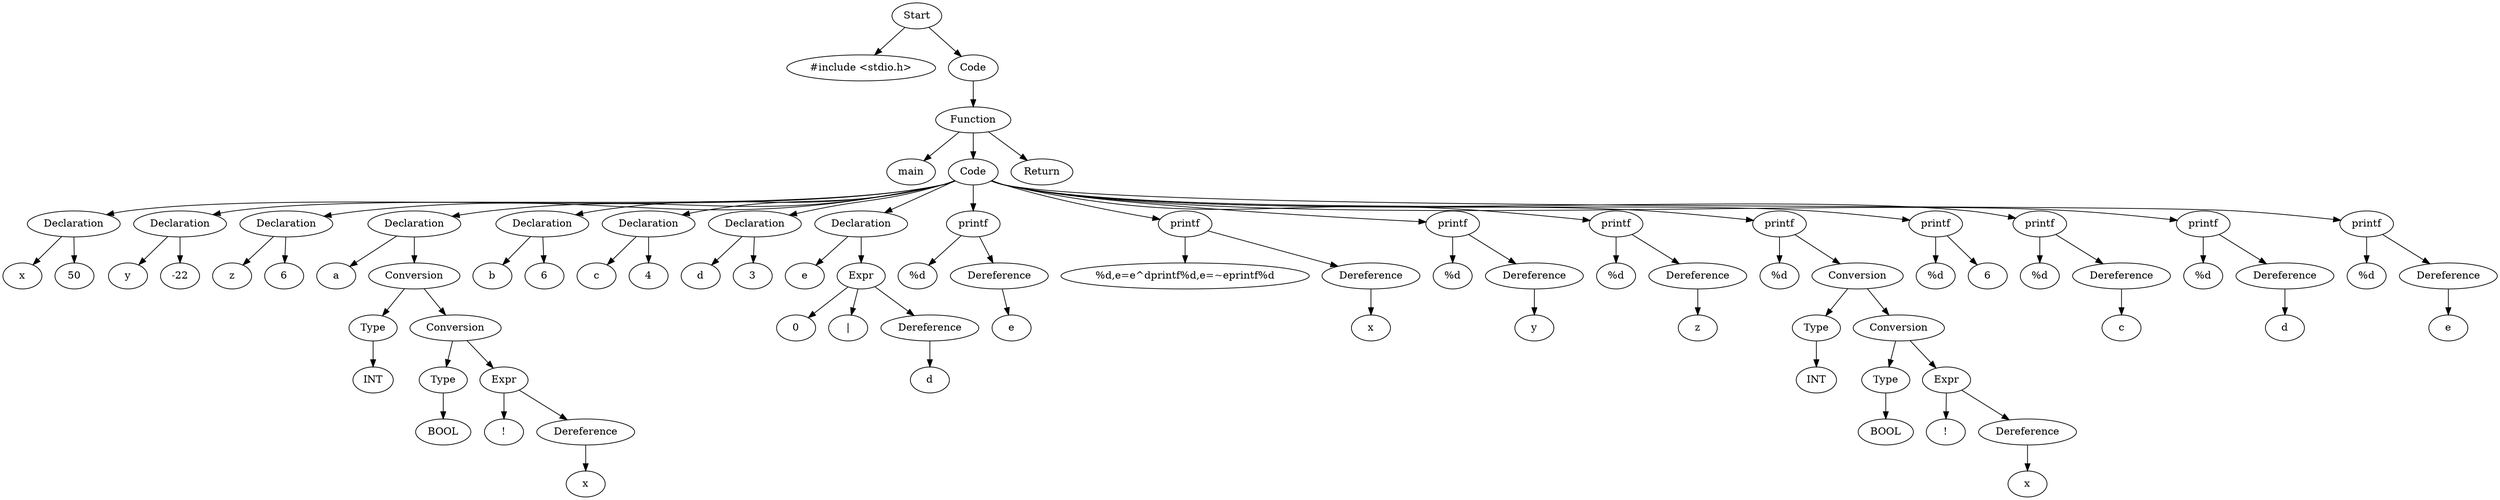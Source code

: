 digraph AST {
  "127805895249152" [label="Start"];
  "127805895249152" -> "127805894584416";
  "127805895249152" -> "127805894769632";
  "127805894584416" [label="#include <stdio.h>"];
  "127805894769632" [label="Code"];
  "127805894769632" -> "127805894764352";
  "127805894764352" [label="Function"];
  "127805894764352" -> "127805894769392";
  "127805894764352" -> "127805894768000";
  "127805894764352" -> "127805894767088";
  "127805894769392" [label="main"];
  "127805894768000" [label="Code"];
  "127805894768000" -> "127805894763824";
  "127805894768000" -> "127805895347600";
  "127805894768000" -> "127805895346832";
  "127805894768000" -> "127805895348608";
  "127805894768000" -> "127805895347648";
  "127805894768000" -> "127805895350144";
  "127805894768000" -> "127805895346112";
  "127805894768000" -> "127805895348848";
  "127805894768000" -> "127805895350960";
  "127805894768000" -> "127805895352256";
  "127805894768000" -> "127805895353840";
  "127805894768000" -> "127805895354512";
  "127805894768000" -> "127805895355184";
  "127805894768000" -> "127805895355856";
  "127805894768000" -> "127805895356528";
  "127805894768000" -> "127805895357200";
  "127805894768000" -> "127805895357872";
  "127805894763824" [label="Declaration"];
  "127805894763824" -> "127805894756096";
  "127805894763824" -> "127805895347072";
  "127805894756096" [label="x"];
  "127805895347072" [label="50"];
  "127805895347600" [label="Declaration"];
  "127805895347600" -> "127805895349760";
  "127805895347600" -> "127805895356288";
  "127805895349760" [label="y"];
  "127805895356288" [label="-22"];
  "127805895346832" [label="Declaration"];
  "127805895346832" -> "127805895344480";
  "127805895346832" -> "127805895346928";
  "127805895344480" [label="z"];
  "127805895346928" [label="6"];
  "127805895348608" [label="Declaration"];
  "127805895348608" -> "127805895347696";
  "127805895348608" -> "127805895352640";
  "127805895347696" [label="a"];
  "127805895352640" [label="Conversion"];
  "127805895352640" -> "127805895355424";
  "127805895352640" -> "127805895352688";
  "127805895355424" [label="Type"];
  "127805895355424" -> "127805895359072";
  "127805895359072" [label="INT"];
  "127805895352688" [label="Conversion"];
  "127805895352688" -> "127805895352160";
  "127805895352688" -> "127805895347936";
  "127805895352160" [label="Type"];
  "127805895352160" -> "127805895351872";
  "127805895351872" [label="BOOL"];
  "127805895347936" [label="Expr"];
  "127805895347936" -> "127805895350240";
  "127805895347936" -> "127805895357008";
  "127805895350240" [label="!"];
  "127805895357008" [label="Dereference"];
  "127805895357008" -> "127805895345536";
  "127805895345536" [label="x"];
  "127805895347648" [label="Declaration"];
  "127805895347648" -> "127805895350912";
  "127805895347648" -> "127805895348512";
  "127805895350912" [label="b"];
  "127805895348512" [label="6"];
  "127805895350144" [label="Declaration"];
  "127805895350144" -> "127805895346640";
  "127805895350144" -> "127805895347744";
  "127805895346640" [label="c"];
  "127805895347744" [label="4"];
  "127805895346112" [label="Declaration"];
  "127805895346112" -> "127805895345872";
  "127805895346112" -> "127805895348752";
  "127805895345872" [label="d"];
  "127805895348752" [label="3"];
  "127805895348848" [label="Declaration"];
  "127805895348848" -> "127805895351200";
  "127805895348848" -> "127805895351104";
  "127805895351200" [label="e"];
  "127805895351104" [label="Expr"];
  "127805895351104" -> "127805895355616";
  "127805895351104" -> "127805895350432";
  "127805895351104" -> "127805895356336";
  "127805895355616" [label="0"];
  "127805895350432" [label="|"];
  "127805895356336" [label="Dereference"];
  "127805895356336" -> "127805895351728";
  "127805895351728" [label="d"];
  "127805895350960" [label="printf"];
  "127805895350960" -> "127805895359216";
  "127805895350960" -> "127805895355520";
  "127805895359216" [label="%d"];
  "127805895355520" [label="Dereference"];
  "127805895355520" -> "127805895352352";
  "127805895352352" [label="e"];
  "127805895352256" [label="printf"];
  "127805895352256" -> "127805895359168";
  "127805895352256" -> "127805895352880";
  "127805895359168" [label="%d,e=e^dprintf%d,e=~eprintf%d"];
  "127805895352880" [label="Dereference"];
  "127805895352880" -> "127805895353936";
  "127805895353936" [label="x"];
  "127805895353840" [label="printf"];
  "127805895353840" -> "127805895359312";
  "127805895353840" -> "127805895353552";
  "127805895359312" [label="%d"];
  "127805895353552" [label="Dereference"];
  "127805895353552" -> "127805895354608";
  "127805895354608" [label="y"];
  "127805895354512" [label="printf"];
  "127805895354512" -> "127805895359360";
  "127805895354512" -> "127805895358304";
  "127805895359360" [label="%d"];
  "127805895358304" [label="Dereference"];
  "127805895358304" -> "127805895355280";
  "127805895355280" [label="z"];
  "127805895355184" [label="printf"];
  "127805895355184" -> "127805895359408";
  "127805895355184" -> "127805895354272";
  "127805895359408" [label="%d"];
  "127805895354272" [label="Conversion"];
  "127805895354272" -> "127805895358256";
  "127805895354272" -> "127805895344960";
  "127805895358256" [label="Type"];
  "127805895358256" -> "127805895351392";
  "127805895351392" [label="INT"];
  "127805895344960" [label="Conversion"];
  "127805895344960" -> "127805895350624";
  "127805895344960" -> "127805890317472";
  "127805895350624" [label="Type"];
  "127805895350624" -> "127805890317568";
  "127805890317568" [label="BOOL"];
  "127805890317472" [label="Expr"];
  "127805890317472" -> "127805890317760";
  "127805890317472" -> "127805890317856";
  "127805890317760" [label="!"];
  "127805890317856" [label="Dereference"];
  "127805890317856" -> "127805890318096";
  "127805890318096" [label="x"];
  "127805895355856" [label="printf"];
  "127805895355856" -> "127805895359456";
  "127805895355856" -> "127805895356624";
  "127805895359456" [label="%d"];
  "127805895356624" [label="6"];
  "127805895356528" [label="printf"];
  "127805895356528" -> "127805895359504";
  "127805895356528" -> "127805895354848";
  "127805895359504" [label="%d"];
  "127805895354848" [label="Dereference"];
  "127805895354848" -> "127805895357296";
  "127805895357296" [label="c"];
  "127805895357200" [label="printf"];
  "127805895357200" -> "127805895359552";
  "127805895357200" -> "127805895352496";
  "127805895359552" [label="%d"];
  "127805895352496" [label="Dereference"];
  "127805895352496" -> "127805895357968";
  "127805895357968" [label="d"];
  "127805895357872" [label="printf"];
  "127805895357872" -> "127805895359600";
  "127805895357872" -> "127805895354992";
  "127805895359600" [label="%d"];
  "127805895354992" [label="Dereference"];
  "127805895354992" -> "127805895358640";
  "127805895358640" [label="e"];
  "127805894767088" [label="Return"];
}
